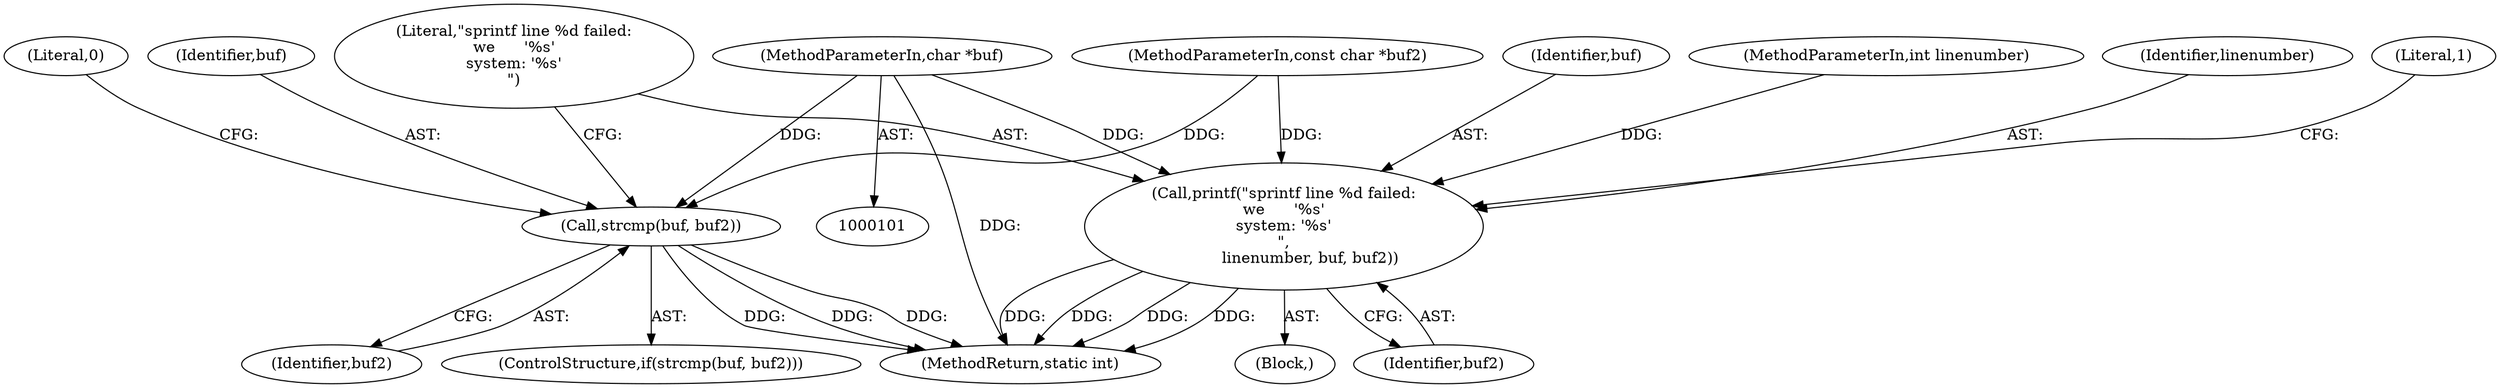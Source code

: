 digraph "0_curl_curl-7_51_0-162-g3ab3c16_0@pointer" {
"1000103" [label="(MethodParameterIn,char *buf)"];
"1000107" [label="(Call,strcmp(buf, buf2))"];
"1000111" [label="(Call,printf(\"sprintf line %d failed:\nwe      '%s'\nsystem: '%s'\n\",\n           linenumber, buf, buf2))"];
"1000119" [label="(Literal,0)"];
"1000103" [label="(MethodParameterIn,char *buf)"];
"1000112" [label="(Literal,\"sprintf line %d failed:\nwe      '%s'\nsystem: '%s'\n\")"];
"1000114" [label="(Identifier,buf)"];
"1000110" [label="(Block,)"];
"1000115" [label="(Identifier,buf2)"];
"1000102" [label="(MethodParameterIn,int linenumber)"];
"1000120" [label="(MethodReturn,static int)"];
"1000111" [label="(Call,printf(\"sprintf line %d failed:\nwe      '%s'\nsystem: '%s'\n\",\n           linenumber, buf, buf2))"];
"1000109" [label="(Identifier,buf2)"];
"1000113" [label="(Identifier,linenumber)"];
"1000117" [label="(Literal,1)"];
"1000108" [label="(Identifier,buf)"];
"1000106" [label="(ControlStructure,if(strcmp(buf, buf2)))"];
"1000104" [label="(MethodParameterIn,const char *buf2)"];
"1000107" [label="(Call,strcmp(buf, buf2))"];
"1000103" -> "1000101"  [label="AST: "];
"1000103" -> "1000120"  [label="DDG: "];
"1000103" -> "1000107"  [label="DDG: "];
"1000103" -> "1000111"  [label="DDG: "];
"1000107" -> "1000106"  [label="AST: "];
"1000107" -> "1000109"  [label="CFG: "];
"1000108" -> "1000107"  [label="AST: "];
"1000109" -> "1000107"  [label="AST: "];
"1000112" -> "1000107"  [label="CFG: "];
"1000119" -> "1000107"  [label="CFG: "];
"1000107" -> "1000120"  [label="DDG: "];
"1000107" -> "1000120"  [label="DDG: "];
"1000107" -> "1000120"  [label="DDG: "];
"1000104" -> "1000107"  [label="DDG: "];
"1000111" -> "1000110"  [label="AST: "];
"1000111" -> "1000115"  [label="CFG: "];
"1000112" -> "1000111"  [label="AST: "];
"1000113" -> "1000111"  [label="AST: "];
"1000114" -> "1000111"  [label="AST: "];
"1000115" -> "1000111"  [label="AST: "];
"1000117" -> "1000111"  [label="CFG: "];
"1000111" -> "1000120"  [label="DDG: "];
"1000111" -> "1000120"  [label="DDG: "];
"1000111" -> "1000120"  [label="DDG: "];
"1000111" -> "1000120"  [label="DDG: "];
"1000102" -> "1000111"  [label="DDG: "];
"1000104" -> "1000111"  [label="DDG: "];
}

